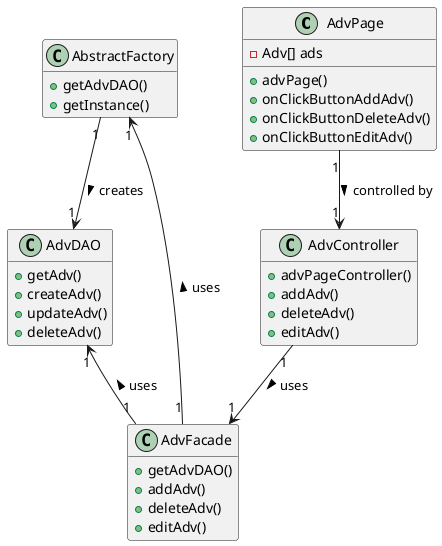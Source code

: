 @startuml

hide empty members

class "AdvPage" as UI {
    -Adv[] ads
    +advPage()
    +onClickButtonAddAdv()
    +onClickButtonDeleteAdv()
    +onClickButtonEditAdv()
}

class "AdvController" as Controller {
    +advPageController()
    +addAdv()
    +deleteAdv()
    +editAdv()
}

class "AdvFacade" as Facade {
    +getAdvDAO()
    +addAdv()
    +deleteAdv()
    +editAdv()
}

class "AdvDAO" as DAO {

    +getAdv()
    +createAdv()
    +updateAdv()
    +deleteAdv()

}

class AbstractFactory {
    +getAdvDAO()
    +getInstance()
}

UI       "1" -->  "1" Controller: > controlled by
Controller "1" -->  "1" Facade: > uses
Facade     "1" -u-> "1" AbstractFactory: > uses
AbstractFactory    "1" -->  "1" DAO: > creates
Facade     "1" -u-> "1" DAO: > uses



@enduml